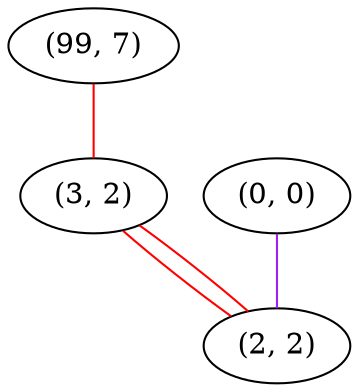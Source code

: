 graph "" {
"(99, 7)";
"(3, 2)";
"(0, 0)";
"(2, 2)";
"(99, 7)" -- "(3, 2)"  [color=red, key=0, weight=1];
"(3, 2)" -- "(2, 2)"  [color=red, key=0, weight=1];
"(3, 2)" -- "(2, 2)"  [color=red, key=1, weight=1];
"(0, 0)" -- "(2, 2)"  [color=purple, key=0, weight=4];
}
